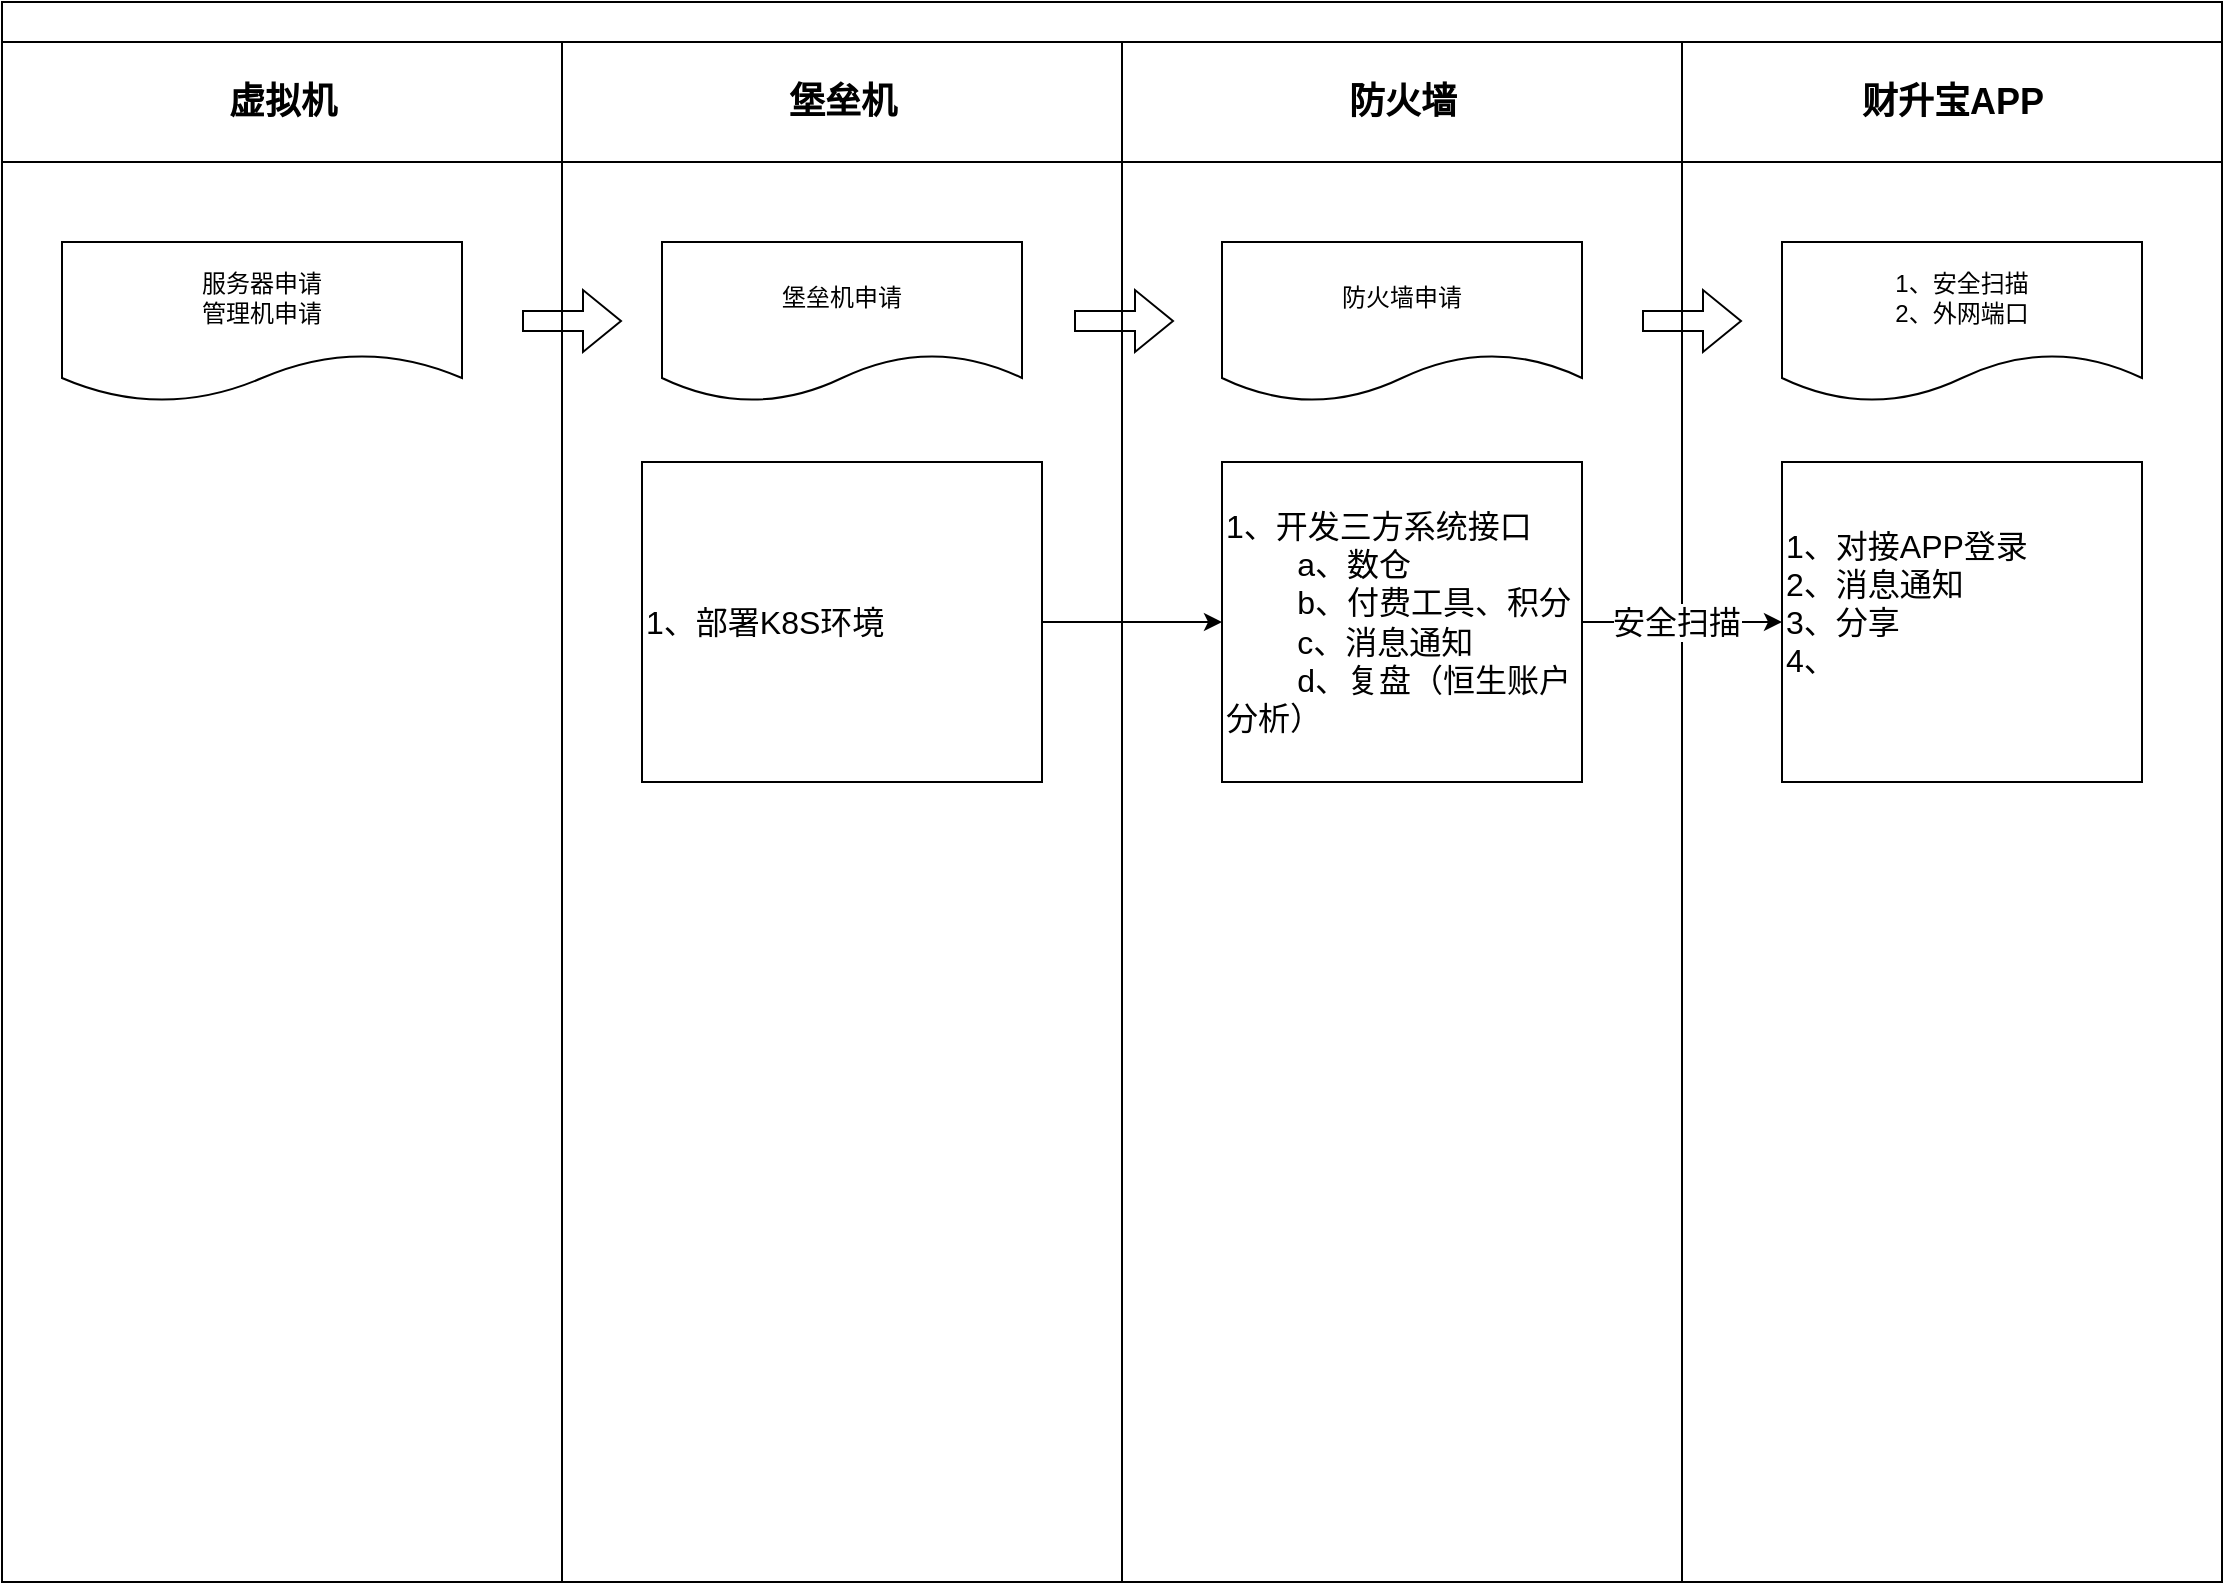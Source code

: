 <mxfile version="24.0.4" type="github">
  <diagram name="Page-1" id="74e2e168-ea6b-b213-b513-2b3c1d86103e">
    <mxGraphModel dx="900" dy="844" grid="1" gridSize="10" guides="1" tooltips="1" connect="1" arrows="1" fold="1" page="1" pageScale="1" pageWidth="1100" pageHeight="850" background="none" math="0" shadow="0">
      <root>
        <mxCell id="0" />
        <mxCell id="1" parent="0" />
        <mxCell id="77e6c97f196da883-1" value="" style="swimlane;html=1;childLayout=stackLayout;startSize=20;rounded=0;shadow=0;labelBackgroundColor=none;strokeWidth=1;fontFamily=Verdana;fontSize=8;align=center;" parent="1" vertex="1">
          <mxGeometry x="40" y="40" width="1110" height="790" as="geometry" />
        </mxCell>
        <mxCell id="77e6c97f196da883-2" value="&lt;font style=&quot;font-size: 18px;&quot;&gt;虚拟机&lt;/font&gt;" style="swimlane;html=1;startSize=60;" parent="77e6c97f196da883-1" vertex="1">
          <mxGeometry y="20" width="280" height="770" as="geometry" />
        </mxCell>
        <mxCell id="uph5sfU3wwESWTErg2y2-12" value="&lt;span style=&quot;text-align: left;&quot;&gt;服务器申请&lt;/span&gt;&lt;br style=&quot;text-align: left;&quot;&gt;&lt;span style=&quot;text-align: left;&quot;&gt;管理机申请&lt;/span&gt;" style="shape=document;whiteSpace=wrap;html=1;boundedLbl=1;" vertex="1" parent="77e6c97f196da883-2">
          <mxGeometry x="30" y="100" width="200" height="80" as="geometry" />
        </mxCell>
        <mxCell id="77e6c97f196da883-3" value="&lt;font style=&quot;font-size: 18px;&quot;&gt;堡垒机&lt;/font&gt;" style="swimlane;html=1;startSize=60;" parent="77e6c97f196da883-1" vertex="1">
          <mxGeometry x="280" y="20" width="280" height="770" as="geometry" />
        </mxCell>
        <mxCell id="uph5sfU3wwESWTErg2y2-1" value="&lt;font style=&quot;font-size: 16px;&quot;&gt;1、部署K8S环境&lt;/font&gt;" style="rounded=0;whiteSpace=wrap;html=1;align=left;" vertex="1" parent="77e6c97f196da883-3">
          <mxGeometry x="40" y="210" width="200" height="160" as="geometry" />
        </mxCell>
        <mxCell id="uph5sfU3wwESWTErg2y2-11" value="&lt;span style=&quot;text-align: left;&quot;&gt;堡垒机申请&lt;/span&gt;" style="shape=document;whiteSpace=wrap;html=1;boundedLbl=1;" vertex="1" parent="77e6c97f196da883-3">
          <mxGeometry x="50" y="100" width="180" height="80" as="geometry" />
        </mxCell>
        <mxCell id="uph5sfU3wwESWTErg2y2-13" value="" style="shape=flexArrow;endArrow=classic;html=1;rounded=0;exitX=1;exitY=0.5;exitDx=0;exitDy=0;" edge="1" parent="77e6c97f196da883-3">
          <mxGeometry width="50" height="50" relative="1" as="geometry">
            <mxPoint x="-20" y="139.5" as="sourcePoint" />
            <mxPoint x="30" y="139.5" as="targetPoint" />
          </mxGeometry>
        </mxCell>
        <mxCell id="77e6c97f196da883-4" value="&lt;font style=&quot;font-size: 18px;&quot;&gt;防火墙&lt;/font&gt;" style="swimlane;html=1;startSize=60;" parent="77e6c97f196da883-1" vertex="1">
          <mxGeometry x="560" y="20" width="280" height="770" as="geometry" />
        </mxCell>
        <mxCell id="uph5sfU3wwESWTErg2y2-2" value="&lt;font style=&quot;font-size: 16px;&quot;&gt;1、开发三方系统接口&lt;/font&gt;&lt;div&gt;&lt;font style=&quot;font-size: 16px;&quot;&gt;&lt;span style=&quot;white-space: pre;&quot;&gt;&#x9;&lt;/span&gt;a、&lt;span style=&quot;background-color: initial;&quot;&gt;数仓&lt;/span&gt;&lt;br&gt;&lt;/font&gt;&lt;/div&gt;&lt;div&gt;&lt;font style=&quot;font-size: 16px;&quot;&gt;&lt;span style=&quot;white-space: pre;&quot;&gt;&#x9;&lt;/span&gt;b、付费工具、积分&lt;br&gt;&lt;/font&gt;&lt;/div&gt;&lt;div&gt;&lt;font style=&quot;font-size: 16px;&quot;&gt;&lt;span style=&quot;white-space: pre;&quot;&gt;&#x9;&lt;/span&gt;c、消息通知&lt;/font&gt;&lt;/div&gt;&lt;div&gt;&lt;font style=&quot;font-size: 16px;&quot;&gt;&lt;span style=&quot;background-color: initial;&quot;&gt;&lt;span style=&quot;white-space: pre;&quot;&gt;&#x9;&lt;/span&gt;d、复盘（恒生账户分析）&lt;/span&gt;&lt;br&gt;&lt;/font&gt;&lt;/div&gt;" style="whiteSpace=wrap;html=1;rounded=0;align=left;" vertex="1" parent="77e6c97f196da883-4">
          <mxGeometry x="50" y="210" width="180" height="160" as="geometry" />
        </mxCell>
        <mxCell id="uph5sfU3wwESWTErg2y2-14" value="&lt;span style=&quot;text-align: left;&quot;&gt;防火墙申请&lt;/span&gt;" style="shape=document;whiteSpace=wrap;html=1;boundedLbl=1;" vertex="1" parent="77e6c97f196da883-4">
          <mxGeometry x="50" y="100" width="180" height="80" as="geometry" />
        </mxCell>
        <mxCell id="uph5sfU3wwESWTErg2y2-16" value="" style="shape=flexArrow;endArrow=classic;html=1;rounded=0;exitX=1;exitY=0.5;exitDx=0;exitDy=0;" edge="1" parent="77e6c97f196da883-4">
          <mxGeometry width="50" height="50" relative="1" as="geometry">
            <mxPoint x="-24" y="139.5" as="sourcePoint" />
            <mxPoint x="26" y="139.5" as="targetPoint" />
          </mxGeometry>
        </mxCell>
        <mxCell id="77e6c97f196da883-5" value="&lt;font style=&quot;font-size: 18px;&quot;&gt;财升宝APP&lt;/font&gt;" style="swimlane;html=1;startSize=60;" parent="77e6c97f196da883-1" vertex="1">
          <mxGeometry x="840" y="20" width="270" height="770" as="geometry" />
        </mxCell>
        <mxCell id="uph5sfU3wwESWTErg2y2-4" value="&lt;font style=&quot;font-size: 16px;&quot;&gt;1、对接APP登录&lt;/font&gt;&lt;div style=&quot;font-size: 16px;&quot;&gt;&lt;font style=&quot;font-size: 16px;&quot;&gt;2、消息通知&lt;/font&gt;&lt;/div&gt;&lt;div style=&quot;font-size: 16px;&quot;&gt;&lt;font style=&quot;font-size: 16px;&quot;&gt;3、分享&lt;/font&gt;&lt;/div&gt;&lt;div style=&quot;font-size: 16px;&quot;&gt;&lt;font style=&quot;font-size: 16px;&quot;&gt;4、&lt;/font&gt;&lt;/div&gt;&lt;div style=&quot;font-size: 16px;&quot;&gt;&lt;br&gt;&lt;/div&gt;" style="whiteSpace=wrap;html=1;rounded=0;align=left;" vertex="1" parent="77e6c97f196da883-5">
          <mxGeometry x="50" y="210" width="180" height="160" as="geometry" />
        </mxCell>
        <mxCell id="uph5sfU3wwESWTErg2y2-17" value="" style="shape=flexArrow;endArrow=classic;html=1;rounded=0;exitX=1;exitY=0.5;exitDx=0;exitDy=0;" edge="1" parent="77e6c97f196da883-5">
          <mxGeometry width="50" height="50" relative="1" as="geometry">
            <mxPoint x="-20" y="139.5" as="sourcePoint" />
            <mxPoint x="30" y="139.5" as="targetPoint" />
          </mxGeometry>
        </mxCell>
        <mxCell id="uph5sfU3wwESWTErg2y2-18" value="&lt;span style=&quot;text-align: left;&quot;&gt;1、安全扫描&lt;/span&gt;&lt;div&gt;&lt;span style=&quot;text-align: left;&quot;&gt;2、外网端口&lt;/span&gt;&lt;/div&gt;" style="shape=document;whiteSpace=wrap;html=1;boundedLbl=1;" vertex="1" parent="77e6c97f196da883-5">
          <mxGeometry x="50" y="100" width="180" height="80" as="geometry" />
        </mxCell>
        <mxCell id="uph5sfU3wwESWTErg2y2-3" value="" style="edgeStyle=orthogonalEdgeStyle;rounded=0;orthogonalLoop=1;jettySize=auto;html=1;" edge="1" parent="77e6c97f196da883-1" source="uph5sfU3wwESWTErg2y2-1" target="uph5sfU3wwESWTErg2y2-2">
          <mxGeometry relative="1" as="geometry" />
        </mxCell>
        <mxCell id="uph5sfU3wwESWTErg2y2-5" value="" style="edgeStyle=orthogonalEdgeStyle;rounded=0;orthogonalLoop=1;jettySize=auto;html=1;" edge="1" parent="77e6c97f196da883-1" source="uph5sfU3wwESWTErg2y2-2" target="uph5sfU3wwESWTErg2y2-4">
          <mxGeometry relative="1" as="geometry" />
        </mxCell>
        <mxCell id="uph5sfU3wwESWTErg2y2-7" value="&lt;font style=&quot;font-size: 16px;&quot;&gt;安全扫描&lt;/font&gt;" style="edgeLabel;html=1;align=center;verticalAlign=middle;resizable=0;points=[];" vertex="1" connectable="0" parent="uph5sfU3wwESWTErg2y2-5">
          <mxGeometry x="-0.333" y="2" relative="1" as="geometry">
            <mxPoint x="13" y="2" as="offset" />
          </mxGeometry>
        </mxCell>
      </root>
    </mxGraphModel>
  </diagram>
</mxfile>
